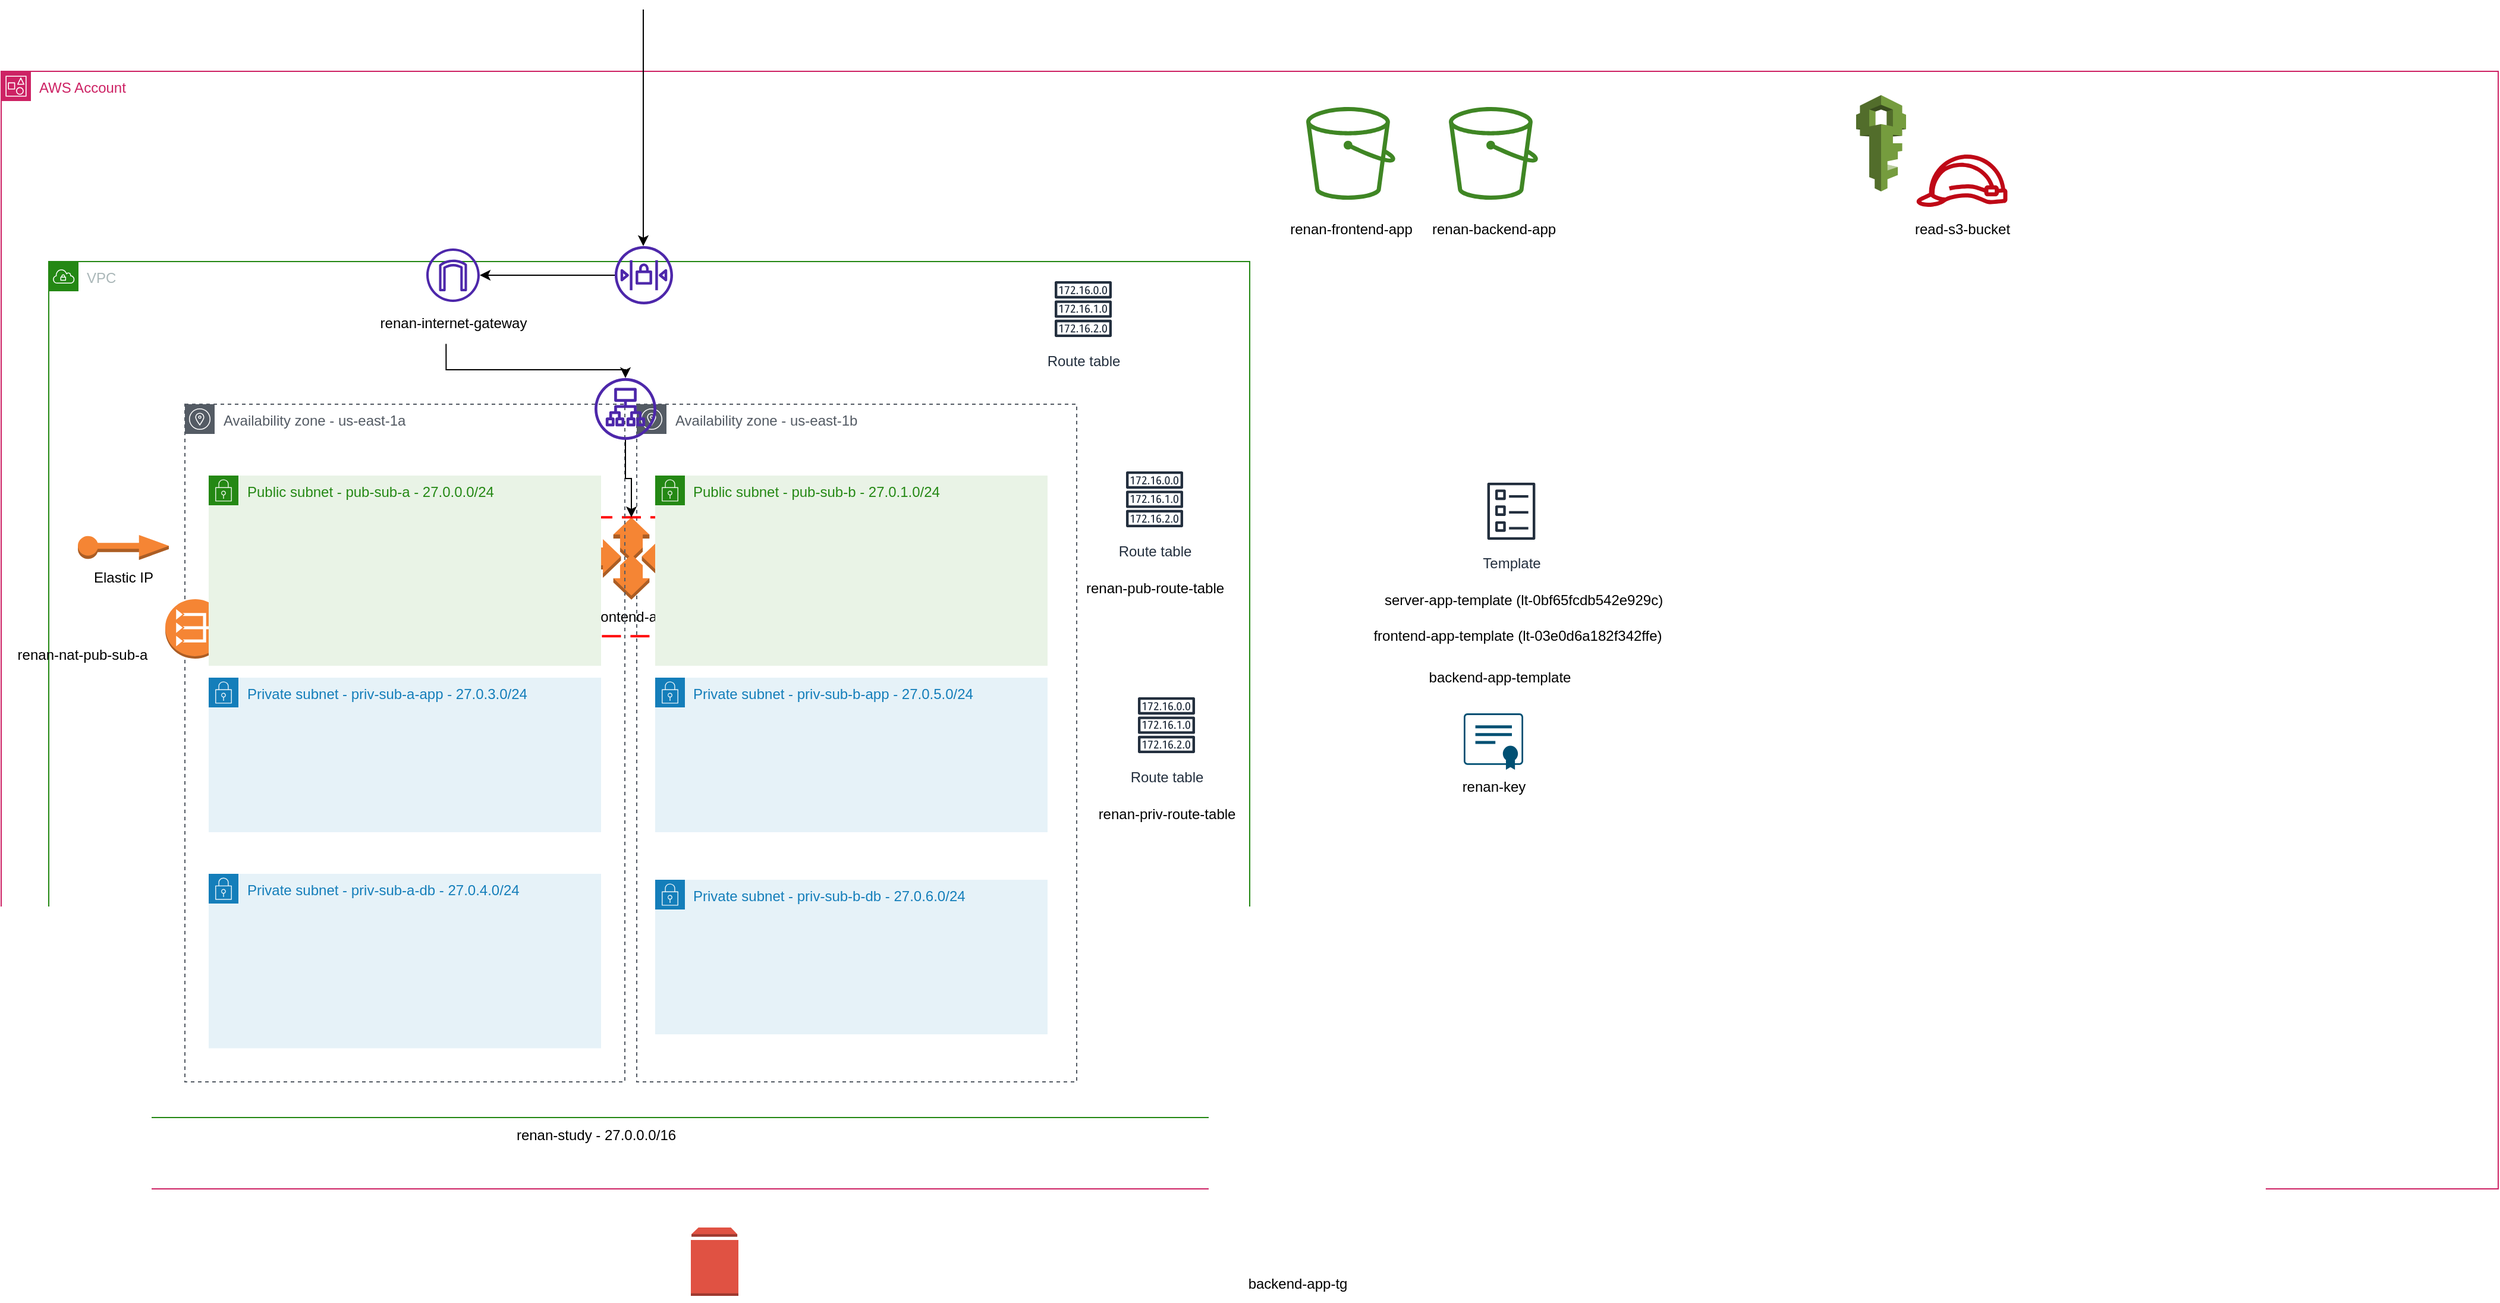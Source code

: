 <mxfile version="20.3.0" type="device" pages="4"><diagram id="g6zPjN5hQmcGlTHvR84m" name="Page-1"><mxGraphModel dx="2272" dy="2005" grid="0" gridSize="10" guides="1" tooltips="1" connect="1" arrows="1" fold="1" page="1" pageScale="1" pageWidth="850" pageHeight="1100" math="0" shadow="0"><root><mxCell id="0"/><mxCell id="1" parent="0"/><mxCell id="cFiiYRO0_QfTIxtKsf6z-2" value="VPC" style="points=[[0,0],[0.25,0],[0.5,0],[0.75,0],[1,0],[1,0.25],[1,0.5],[1,0.75],[1,1],[0.75,1],[0.5,1],[0.25,1],[0,1],[0,0.75],[0,0.5],[0,0.25]];outlineConnect=0;gradientColor=none;html=1;whiteSpace=wrap;fontSize=12;fontStyle=0;container=1;pointerEvents=0;collapsible=0;recursiveResize=0;shape=mxgraph.aws4.group;grIcon=mxgraph.aws4.group_vpc;strokeColor=#248814;fillColor=none;verticalAlign=top;align=left;spacingLeft=30;fontColor=#AAB7B8;dashed=0;" parent="1" vertex="1"><mxGeometry x="-680" y="-800" width="1010" height="720" as="geometry"/></mxCell><mxCell id="cFiiYRO0_QfTIxtKsf6z-46" value="" style="group" parent="cFiiYRO0_QfTIxtKsf6z-2" vertex="1" connectable="0"><mxGeometry x="494.5" y="120" width="384.5" height="570" as="geometry"/></mxCell><mxCell id="cFiiYRO0_QfTIxtKsf6z-9" value="Availability zone - us-east-1b" style="sketch=0;outlineConnect=0;gradientColor=none;html=1;whiteSpace=wrap;fontSize=12;fontStyle=0;shape=mxgraph.aws4.group;grIcon=mxgraph.aws4.group_availability_zone;strokeColor=#545B64;fillColor=none;verticalAlign=top;align=left;spacingLeft=30;fontColor=#545B64;dashed=1;" parent="cFiiYRO0_QfTIxtKsf6z-46" vertex="1"><mxGeometry width="370" height="570" as="geometry"/></mxCell><mxCell id="zwWRlUi4FJGImrIej54V-3" value="" style="group;fillColor=none;" parent="cFiiYRO0_QfTIxtKsf6z-46" vertex="1" connectable="0"><mxGeometry x="-49.5" y="95.09" width="135" height="114.65" as="geometry"/></mxCell><mxCell id="zwWRlUi4FJGImrIej54V-4" value="" style="outlineConnect=0;dashed=0;verticalLabelPosition=bottom;verticalAlign=top;align=center;html=1;shape=mxgraph.aws3.auto_scaling;fillColor=#F58534;gradientColor=none;" parent="zwWRlUi4FJGImrIej54V-3" vertex="1"><mxGeometry x="7.238" width="75.525" height="69.309" as="geometry"/></mxCell><mxCell id="zwWRlUi4FJGImrIej54V-5" value="frontend-asg" style="text;html=1;align=center;verticalAlign=middle;resizable=0;points=[];autosize=1;strokeColor=none;fillColor=none;" parent="zwWRlUi4FJGImrIej54V-3" vertex="1"><mxGeometry y="69.31" width="90" height="30" as="geometry"/></mxCell><mxCell id="zwWRlUi4FJGImrIej54V-6" value="" style="rounded=1;arcSize=10;dashed=1;strokeColor=#ff0000;fillColor=none;gradientColor=none;dashPattern=8 4;strokeWidth=2;" parent="zwWRlUi4FJGImrIej54V-3" vertex="1"><mxGeometry x="-45" width="180" height="100" as="geometry"/></mxCell><mxCell id="nehaa6SN-_z2PPndnj4K-9" value="" style="outlineConnect=0;dashed=0;verticalLabelPosition=bottom;verticalAlign=top;align=center;html=1;shape=mxgraph.aws3.vpc_nat_gateway;fillColor=#F58534;gradientColor=none;" parent="cFiiYRO0_QfTIxtKsf6z-46" vertex="1"><mxGeometry x="284.5" y="67" width="50" height="50" as="geometry"/></mxCell><mxCell id="cFiiYRO0_QfTIxtKsf6z-45" value="" style="group" parent="cFiiYRO0_QfTIxtKsf6z-2" vertex="1" connectable="0"><mxGeometry x="114.5" y="120" width="530" height="570" as="geometry"/></mxCell><mxCell id="cFiiYRO0_QfTIxtKsf6z-8" value="Availability zone - us-east-1a" style="sketch=0;outlineConnect=0;gradientColor=none;html=1;whiteSpace=wrap;fontSize=12;fontStyle=0;shape=mxgraph.aws4.group;grIcon=mxgraph.aws4.group_availability_zone;strokeColor=#545B64;fillColor=none;verticalAlign=top;align=left;spacingLeft=30;fontColor=#545B64;dashed=1;" parent="cFiiYRO0_QfTIxtKsf6z-45" vertex="1"><mxGeometry width="370" height="570" as="geometry"/></mxCell><mxCell id="cFiiYRO0_QfTIxtKsf6z-10" value="Private subnet - priv-sub-a-db - 27.0.4.0/24&lt;span style=&quot;&quot;&gt;&#9;&lt;/span&gt;" style="points=[[0,0],[0.25,0],[0.5,0],[0.75,0],[1,0],[1,0.25],[1,0.5],[1,0.75],[1,1],[0.75,1],[0.5,1],[0.25,1],[0,1],[0,0.75],[0,0.5],[0,0.25]];outlineConnect=0;gradientColor=none;html=1;whiteSpace=wrap;fontSize=12;fontStyle=0;container=1;pointerEvents=0;collapsible=0;recursiveResize=0;shape=mxgraph.aws4.group;grIcon=mxgraph.aws4.group_security_group;grStroke=0;strokeColor=#147EBA;fillColor=#E6F2F8;verticalAlign=top;align=left;spacingLeft=30;fontColor=#147EBA;dashed=0;" parent="cFiiYRO0_QfTIxtKsf6z-45" vertex="1"><mxGeometry x="20" y="395.05" width="330" height="146.733" as="geometry"/></mxCell><mxCell id="cFiiYRO0_QfTIxtKsf6z-61" value="" style="rounded=1;arcSize=10;dashed=1;strokeColor=#ff0000;fillColor=none;gradientColor=none;dashPattern=8 4;strokeWidth=2;" parent="cFiiYRO0_QfTIxtKsf6z-45" vertex="1"><mxGeometry x="50.5" y="90.294" width="70" height="101.584" as="geometry"/></mxCell><mxCell id="zwWRlUi4FJGImrIej54V-11" value="renan-bastion-sg" style="text;html=1;align=center;verticalAlign=middle;resizable=0;points=[];autosize=1;strokeColor=none;fillColor=none;" parent="cFiiYRO0_QfTIxtKsf6z-45" vertex="1"><mxGeometry x="30.5" y="191.88" width="110" height="30" as="geometry"/></mxCell><mxCell id="zwWRlUi4FJGImrIej54V-12" value="" style="group" parent="cFiiYRO0_QfTIxtKsf6z-45" vertex="1" connectable="0"><mxGeometry x="55.5" y="95.094" width="60" height="99.416" as="geometry"/></mxCell><mxCell id="cFiiYRO0_QfTIxtKsf6z-59" value="" style="outlineConnect=0;dashed=0;verticalLabelPosition=bottom;verticalAlign=top;align=center;html=1;shape=mxgraph.aws3.ec2;fillColor=#F58534;gradientColor=none;" parent="zwWRlUi4FJGImrIej54V-12" vertex="1"><mxGeometry x="5" width="50" height="69.416" as="geometry"/></mxCell><mxCell id="cFiiYRO0_QfTIxtKsf6z-60" value="Bastion" style="text;html=1;align=center;verticalAlign=middle;resizable=0;points=[];autosize=1;strokeColor=none;fillColor=none;" parent="zwWRlUi4FJGImrIej54V-12" vertex="1"><mxGeometry y="69.416" width="60" height="30" as="geometry"/></mxCell><mxCell id="zwWRlUi4FJGImrIej54V-13" value="frontend-app-tg" style="text;html=1;align=center;verticalAlign=middle;resizable=0;points=[];autosize=1;strokeColor=none;fillColor=none;" parent="cFiiYRO0_QfTIxtKsf6z-45" vertex="1"><mxGeometry x="240" y="191.88" width="110" height="30" as="geometry"/></mxCell><mxCell id="nehaa6SN-_z2PPndnj4K-8" value="" style="outlineConnect=0;dashed=0;verticalLabelPosition=bottom;verticalAlign=top;align=center;html=1;shape=mxgraph.aws3.vpc_nat_gateway;fillColor=#F58534;gradientColor=none;" parent="cFiiYRO0_QfTIxtKsf6z-45" vertex="1"><mxGeometry x="-16.5" y="164" width="50" height="50" as="geometry"/></mxCell><mxCell id="nehaa6SN-_z2PPndnj4K-12" value="" style="sketch=0;outlineConnect=0;fontColor=#232F3E;gradientColor=none;fillColor=#4D27AA;strokeColor=none;dashed=0;verticalLabelPosition=bottom;verticalAlign=top;align=center;html=1;fontSize=12;fontStyle=0;aspect=fixed;pointerEvents=1;shape=mxgraph.aws4.application_load_balancer;" parent="cFiiYRO0_QfTIxtKsf6z-45" vertex="1"><mxGeometry x="344.5" y="-22" width="52" height="52" as="geometry"/></mxCell><mxCell id="cFiiYRO0_QfTIxtKsf6z-5" value="Route table" style="sketch=0;outlineConnect=0;fontColor=#232F3E;gradientColor=none;strokeColor=#232F3E;fillColor=#ffffff;dashed=0;verticalLabelPosition=bottom;verticalAlign=top;align=center;html=1;fontSize=12;fontStyle=0;aspect=fixed;shape=mxgraph.aws4.resourceIcon;resIcon=mxgraph.aws4.route_table;" parent="cFiiYRO0_QfTIxtKsf6z-2" vertex="1"><mxGeometry x="840" y="10" width="60" height="60" as="geometry"/></mxCell><mxCell id="2fkVdIlLtW5KGDiFK2WH-4" value="" style="group" parent="cFiiYRO0_QfTIxtKsf6z-2" vertex="1" connectable="0"><mxGeometry x="24.5" y="230" width="76.5" height="51" as="geometry"/></mxCell><mxCell id="cFiiYRO0_QfTIxtKsf6z-63" value="" style="outlineConnect=0;dashed=0;verticalLabelPosition=bottom;verticalAlign=top;align=center;html=1;shape=mxgraph.aws3.elastic_ip;fillColor=#F58534;gradientColor=none;" parent="2fkVdIlLtW5KGDiFK2WH-4" vertex="1"><mxGeometry width="76.5" height="21" as="geometry"/></mxCell><mxCell id="cFiiYRO0_QfTIxtKsf6z-62" value="Elastic IP" style="text;html=1;strokeColor=none;fillColor=none;align=center;verticalAlign=middle;whiteSpace=wrap;rounded=0;" parent="2fkVdIlLtW5KGDiFK2WH-4" vertex="1"><mxGeometry x="8.25" y="21" width="60" height="30" as="geometry"/></mxCell><mxCell id="nehaa6SN-_z2PPndnj4K-5" value="" style="group" parent="cFiiYRO0_QfTIxtKsf6z-2" vertex="1" connectable="0"><mxGeometry x="870" y="360" width="140" height="120" as="geometry"/></mxCell><mxCell id="nehaa6SN-_z2PPndnj4K-6" value="Route table" style="sketch=0;outlineConnect=0;fontColor=#232F3E;gradientColor=none;strokeColor=#232F3E;fillColor=#ffffff;dashed=0;verticalLabelPosition=bottom;verticalAlign=top;align=center;html=1;fontSize=12;fontStyle=0;aspect=fixed;shape=mxgraph.aws4.resourceIcon;resIcon=mxgraph.aws4.route_table;" parent="nehaa6SN-_z2PPndnj4K-5" vertex="1"><mxGeometry x="40" width="60" height="60" as="geometry"/></mxCell><mxCell id="nehaa6SN-_z2PPndnj4K-7" value="renan-priv-route-table" style="text;html=1;align=center;verticalAlign=middle;resizable=0;points=[];autosize=1;strokeColor=none;fillColor=none;" parent="nehaa6SN-_z2PPndnj4K-5" vertex="1"><mxGeometry y="90" width="140" height="30" as="geometry"/></mxCell><mxCell id="nehaa6SN-_z2PPndnj4K-11" value="" style="group" parent="cFiiYRO0_QfTIxtKsf6z-2" vertex="1" connectable="0"><mxGeometry x="265" y="-11" width="150" height="78" as="geometry"/></mxCell><mxCell id="nehaa6SN-_z2PPndnj4K-10" value="" style="sketch=0;outlineConnect=0;fontColor=#232F3E;gradientColor=none;fillColor=#4D27AA;strokeColor=none;dashed=0;verticalLabelPosition=bottom;verticalAlign=top;align=center;html=1;fontSize=12;fontStyle=0;aspect=fixed;pointerEvents=1;shape=mxgraph.aws4.internet_gateway;" parent="nehaa6SN-_z2PPndnj4K-11" vertex="1"><mxGeometry x="52.5" width="45" height="45" as="geometry"/></mxCell><mxCell id="zwWRlUi4FJGImrIej54V-9" value="renan-internet-gateway" style="text;html=1;align=center;verticalAlign=middle;resizable=0;points=[];autosize=1;strokeColor=none;fillColor=none;" parent="nehaa6SN-_z2PPndnj4K-11" vertex="1"><mxGeometry y="48" width="150" height="30" as="geometry"/></mxCell><mxCell id="nehaa6SN-_z2PPndnj4K-14" style="edgeStyle=orthogonalEdgeStyle;rounded=0;orthogonalLoop=1;jettySize=auto;html=1;" parent="cFiiYRO0_QfTIxtKsf6z-2" source="nehaa6SN-_z2PPndnj4K-13" target="nehaa6SN-_z2PPndnj4K-10" edge="1"><mxGeometry relative="1" as="geometry"/></mxCell><mxCell id="nehaa6SN-_z2PPndnj4K-13" value="" style="sketch=0;outlineConnect=0;fontColor=#232F3E;gradientColor=none;fillColor=#4D27AA;strokeColor=none;dashed=0;verticalLabelPosition=bottom;verticalAlign=top;align=center;html=1;fontSize=12;fontStyle=0;aspect=fixed;pointerEvents=1;shape=mxgraph.aws4.network_access_control_list;labelBackgroundColor=default;labelBorderColor=none;" parent="cFiiYRO0_QfTIxtKsf6z-2" vertex="1"><mxGeometry x="476" y="-13" width="49" height="49" as="geometry"/></mxCell><mxCell id="zwWRlUi4FJGImrIej54V-7" style="edgeStyle=orthogonalEdgeStyle;rounded=0;orthogonalLoop=1;jettySize=auto;html=1;exitX=0.461;exitY=1.076;exitDx=0;exitDy=0;exitPerimeter=0;" parent="cFiiYRO0_QfTIxtKsf6z-2" source="zwWRlUi4FJGImrIej54V-9" target="nehaa6SN-_z2PPndnj4K-12" edge="1"><mxGeometry relative="1" as="geometry"><mxPoint x="270" y="56" as="sourcePoint"/><Array as="points"><mxPoint x="334" y="91"/><mxPoint x="485" y="91"/></Array></mxGeometry></mxCell><mxCell id="nehaa6SN-_z2PPndnj4K-16" style="edgeStyle=orthogonalEdgeStyle;rounded=0;orthogonalLoop=1;jettySize=auto;html=1;entryX=0.5;entryY=0;entryDx=0;entryDy=0;" parent="cFiiYRO0_QfTIxtKsf6z-2" source="nehaa6SN-_z2PPndnj4K-12" target="zwWRlUi4FJGImrIej54V-6" edge="1"><mxGeometry relative="1" as="geometry"/></mxCell><mxCell id="nehaa6SN-_z2PPndnj4K-3" value="renan-nat-pub-sub-a" style="text;html=1;align=center;verticalAlign=middle;resizable=0;points=[];autosize=1;strokeColor=none;fillColor=none;" parent="cFiiYRO0_QfTIxtKsf6z-2" vertex="1"><mxGeometry x="-37" y="316" width="130" height="30" as="geometry"/></mxCell><mxCell id="cFiiYRO0_QfTIxtKsf6z-28" value="AWS Account" style="points=[[0,0],[0.25,0],[0.5,0],[0.75,0],[1,0],[1,0.25],[1,0.5],[1,0.75],[1,1],[0.75,1],[0.5,1],[0.25,1],[0,1],[0,0.75],[0,0.5],[0,0.25]];outlineConnect=0;gradientColor=none;html=1;whiteSpace=wrap;fontSize=12;fontStyle=0;container=1;pointerEvents=0;collapsible=0;recursiveResize=0;shape=mxgraph.aws4.group;grIcon=mxgraph.aws4.group_account;strokeColor=#CD2264;fillColor=none;verticalAlign=top;align=left;spacingLeft=30;fontColor=#CD2264;dashed=0;" parent="1" vertex="1"><mxGeometry x="-720" y="-960" width="2100" height="940" as="geometry"/></mxCell><mxCell id="cFiiYRO0_QfTIxtKsf6z-19" value="Public subnet - pub-sub-b - 27.0.1.0/24&lt;span style=&quot;&quot;&gt;&#9;&lt;/span&gt;" style="points=[[0,0],[0.25,0],[0.5,0],[0.75,0],[1,0],[1,0.25],[1,0.5],[1,0.75],[1,1],[0.75,1],[0.5,1],[0.25,1],[0,1],[0,0.75],[0,0.5],[0,0.25]];outlineConnect=0;gradientColor=none;html=1;whiteSpace=wrap;fontSize=12;fontStyle=0;container=1;pointerEvents=0;collapsible=0;recursiveResize=0;shape=mxgraph.aws4.group;grIcon=mxgraph.aws4.group_security_group;grStroke=0;strokeColor=#248814;fillColor=#E9F3E6;verticalAlign=top;align=left;spacingLeft=30;fontColor=#248814;dashed=0;" parent="cFiiYRO0_QfTIxtKsf6z-28" vertex="1"><mxGeometry x="550" y="340" width="330" height="160" as="geometry"/></mxCell><mxCell id="cFiiYRO0_QfTIxtKsf6z-12" value="Public subnet - pub-sub-a - 27.0.0.0/24&lt;span style=&quot;&quot;&gt;&#9;&lt;/span&gt;" style="points=[[0,0],[0.25,0],[0.5,0],[0.75,0],[1,0],[1,0.25],[1,0.5],[1,0.75],[1,1],[0.75,1],[0.5,1],[0.25,1],[0,1],[0,0.75],[0,0.5],[0,0.25]];outlineConnect=0;gradientColor=none;html=1;whiteSpace=wrap;fontSize=12;fontStyle=0;container=1;pointerEvents=0;collapsible=0;recursiveResize=0;shape=mxgraph.aws4.group;grIcon=mxgraph.aws4.group_security_group;grStroke=0;strokeColor=#248814;fillColor=#E9F3E6;verticalAlign=top;align=left;spacingLeft=30;fontColor=#248814;dashed=0;" parent="cFiiYRO0_QfTIxtKsf6z-28" vertex="1"><mxGeometry x="174.5" y="340" width="330" height="160" as="geometry"/></mxCell><mxCell id="cFiiYRO0_QfTIxtKsf6z-29" value="" style="group" parent="cFiiYRO0_QfTIxtKsf6z-28" vertex="1" connectable="0"><mxGeometry x="1070" y="30" width="130" height="118" as="geometry"/></mxCell><mxCell id="cFiiYRO0_QfTIxtKsf6z-26" value="" style="sketch=0;outlineConnect=0;fontColor=#232F3E;gradientColor=none;fillColor=#3F8624;strokeColor=none;dashed=0;verticalLabelPosition=bottom;verticalAlign=top;align=center;html=1;fontSize=12;fontStyle=0;aspect=fixed;pointerEvents=1;shape=mxgraph.aws4.bucket;" parent="cFiiYRO0_QfTIxtKsf6z-29" vertex="1"><mxGeometry x="27.5" width="75" height="78" as="geometry"/></mxCell><mxCell id="cFiiYRO0_QfTIxtKsf6z-27" value="renan-frontend-app" style="text;html=1;align=center;verticalAlign=middle;resizable=0;points=[];autosize=1;strokeColor=none;fillColor=none;" parent="cFiiYRO0_QfTIxtKsf6z-29" vertex="1"><mxGeometry y="88" width="130" height="30" as="geometry"/></mxCell><mxCell id="cFiiYRO0_QfTIxtKsf6z-30" value="" style="group" parent="cFiiYRO0_QfTIxtKsf6z-28" vertex="1" connectable="0"><mxGeometry x="1190" y="30" width="130" height="118" as="geometry"/></mxCell><mxCell id="cFiiYRO0_QfTIxtKsf6z-31" value="" style="sketch=0;outlineConnect=0;fontColor=#232F3E;gradientColor=none;fillColor=#3F8624;strokeColor=none;dashed=0;verticalLabelPosition=bottom;verticalAlign=top;align=center;html=1;fontSize=12;fontStyle=0;aspect=fixed;pointerEvents=1;shape=mxgraph.aws4.bucket;" parent="cFiiYRO0_QfTIxtKsf6z-30" vertex="1"><mxGeometry x="27.5" width="75" height="78" as="geometry"/></mxCell><mxCell id="cFiiYRO0_QfTIxtKsf6z-32" value="renan-backend-app" style="text;html=1;align=center;verticalAlign=middle;resizable=0;points=[];autosize=1;strokeColor=none;fillColor=none;" parent="cFiiYRO0_QfTIxtKsf6z-30" vertex="1"><mxGeometry y="88" width="130" height="30" as="geometry"/></mxCell><mxCell id="cFiiYRO0_QfTIxtKsf6z-35" value="" style="sketch=0;outlineConnect=0;fontColor=#232F3E;gradientColor=none;fillColor=#BF0816;strokeColor=none;dashed=0;verticalLabelPosition=bottom;verticalAlign=top;align=center;html=1;fontSize=12;fontStyle=0;aspect=fixed;pointerEvents=1;shape=mxgraph.aws4.role;" parent="cFiiYRO0_QfTIxtKsf6z-28" vertex="1"><mxGeometry x="1610" y="70" width="78" height="44" as="geometry"/></mxCell><mxCell id="cFiiYRO0_QfTIxtKsf6z-36" value="" style="outlineConnect=0;dashed=0;verticalLabelPosition=bottom;verticalAlign=top;align=center;html=1;shape=mxgraph.aws3.iam;fillColor=#759C3E;gradientColor=none;" parent="cFiiYRO0_QfTIxtKsf6z-28" vertex="1"><mxGeometry x="1560" y="20" width="42" height="81" as="geometry"/></mxCell><mxCell id="cFiiYRO0_QfTIxtKsf6z-51" style="edgeStyle=orthogonalEdgeStyle;rounded=0;orthogonalLoop=1;jettySize=auto;html=1;" parent="cFiiYRO0_QfTIxtKsf6z-28" target="nehaa6SN-_z2PPndnj4K-13" edge="1"><mxGeometry relative="1" as="geometry"><Array as="points"><mxPoint x="540" y="-48"/><mxPoint x="540" y="-48"/></Array><mxPoint x="540" y="-52" as="sourcePoint"/><mxPoint x="539.5" y="120" as="targetPoint"/></mxGeometry></mxCell><mxCell id="cFiiYRO0_QfTIxtKsf6z-37" value="read-s3-bucket" style="text;html=1;align=center;verticalAlign=middle;resizable=0;points=[];autosize=1;strokeColor=none;fillColor=none;" parent="cFiiYRO0_QfTIxtKsf6z-28" vertex="1"><mxGeometry x="1599" y="118" width="100" height="30" as="geometry"/></mxCell><mxCell id="cFiiYRO0_QfTIxtKsf6z-49" value="" style="group" parent="cFiiYRO0_QfTIxtKsf6z-28" vertex="1" connectable="0"><mxGeometry x="900" y="330" width="140" height="120" as="geometry"/></mxCell><mxCell id="cFiiYRO0_QfTIxtKsf6z-48" value="Route table" style="sketch=0;outlineConnect=0;fontColor=#232F3E;gradientColor=none;strokeColor=#232F3E;fillColor=#ffffff;dashed=0;verticalLabelPosition=bottom;verticalAlign=top;align=center;html=1;fontSize=12;fontStyle=0;aspect=fixed;shape=mxgraph.aws4.resourceIcon;resIcon=mxgraph.aws4.route_table;" parent="cFiiYRO0_QfTIxtKsf6z-49" vertex="1"><mxGeometry x="40" width="60" height="60" as="geometry"/></mxCell><mxCell id="cFiiYRO0_QfTIxtKsf6z-47" value="renan-pub-route-table" style="text;html=1;align=center;verticalAlign=middle;resizable=0;points=[];autosize=1;strokeColor=none;fillColor=none;" parent="cFiiYRO0_QfTIxtKsf6z-49" vertex="1"><mxGeometry y="90" width="140" height="30" as="geometry"/></mxCell><mxCell id="cFiiYRO0_QfTIxtKsf6z-11" value="Private subnet - priv-sub-a-app - 27.0.3.0/24&lt;span style=&quot;&quot;&gt;&#9;&lt;/span&gt;" style="points=[[0,0],[0.25,0],[0.5,0],[0.75,0],[1,0],[1,0.25],[1,0.5],[1,0.75],[1,1],[0.75,1],[0.5,1],[0.25,1],[0,1],[0,0.75],[0,0.5],[0,0.25]];outlineConnect=0;gradientColor=none;html=1;whiteSpace=wrap;fontSize=12;fontStyle=0;container=1;pointerEvents=0;collapsible=0;recursiveResize=0;shape=mxgraph.aws4.group;grIcon=mxgraph.aws4.group_security_group;grStroke=0;strokeColor=#147EBA;fillColor=#E6F2F8;verticalAlign=top;align=left;spacingLeft=30;fontColor=#147EBA;dashed=0;" parent="cFiiYRO0_QfTIxtKsf6z-28" vertex="1"><mxGeometry x="174.5" y="510" width="330" height="130" as="geometry"/></mxCell><mxCell id="cFiiYRO0_QfTIxtKsf6z-17" value="Private subnet - priv-sub-b-db - 27.0.6.0/24&lt;span style=&quot;&quot;&gt;&#9;&lt;/span&gt;" style="points=[[0,0],[0.25,0],[0.5,0],[0.75,0],[1,0],[1,0.25],[1,0.5],[1,0.75],[1,1],[0.75,1],[0.5,1],[0.25,1],[0,1],[0,0.75],[0,0.5],[0,0.25]];outlineConnect=0;gradientColor=none;html=1;whiteSpace=wrap;fontSize=12;fontStyle=0;container=1;pointerEvents=0;collapsible=0;recursiveResize=0;shape=mxgraph.aws4.group;grIcon=mxgraph.aws4.group_security_group;grStroke=0;strokeColor=#147EBA;fillColor=#E6F2F8;verticalAlign=top;align=left;spacingLeft=30;fontColor=#147EBA;dashed=0;" parent="cFiiYRO0_QfTIxtKsf6z-28" vertex="1"><mxGeometry x="550" y="680" width="330" height="130" as="geometry"/></mxCell><mxCell id="cFiiYRO0_QfTIxtKsf6z-18" value="Private subnet - priv-sub-b-app - 27.0.5.0/24&lt;span style=&quot;&quot;&gt;&#9;&lt;/span&gt;" style="points=[[0,0],[0.25,0],[0.5,0],[0.75,0],[1,0],[1,0.25],[1,0.5],[1,0.75],[1,1],[0.75,1],[0.5,1],[0.25,1],[0,1],[0,0.75],[0,0.5],[0,0.25]];outlineConnect=0;gradientColor=none;html=1;whiteSpace=wrap;fontSize=12;fontStyle=0;container=1;pointerEvents=0;collapsible=0;recursiveResize=0;shape=mxgraph.aws4.group;grIcon=mxgraph.aws4.group_security_group;grStroke=0;strokeColor=#147EBA;fillColor=#E6F2F8;verticalAlign=top;align=left;spacingLeft=30;fontColor=#147EBA;dashed=0;" parent="cFiiYRO0_QfTIxtKsf6z-28" vertex="1"><mxGeometry x="550" y="510" width="330" height="130" as="geometry"/></mxCell><mxCell id="cFiiYRO0_QfTIxtKsf6z-21" value="Template" style="sketch=0;outlineConnect=0;fontColor=#232F3E;gradientColor=none;strokeColor=#232F3E;fillColor=#ffffff;dashed=0;verticalLabelPosition=bottom;verticalAlign=top;align=center;html=1;fontSize=12;fontStyle=0;aspect=fixed;shape=mxgraph.aws4.resourceIcon;resIcon=mxgraph.aws4.template;" parent="cFiiYRO0_QfTIxtKsf6z-28" vertex="1"><mxGeometry x="1240" y="340" width="60" height="60" as="geometry"/></mxCell><mxCell id="cFiiYRO0_QfTIxtKsf6z-25" value="server-app-template (lt-0bf65fcdb542e929c)" style="text;html=1;align=center;verticalAlign=middle;resizable=0;points=[];autosize=1;strokeColor=none;fillColor=none;" parent="cFiiYRO0_QfTIxtKsf6z-28" vertex="1"><mxGeometry x="1150" y="430" width="260" height="30" as="geometry"/></mxCell><mxCell id="cFiiYRO0_QfTIxtKsf6z-34" value="frontend-app-template (lt-03e0d6a182f342ffe)" style="text;html=1;align=center;verticalAlign=middle;resizable=0;points=[];autosize=1;strokeColor=none;fillColor=none;" parent="cFiiYRO0_QfTIxtKsf6z-28" vertex="1"><mxGeometry x="1140" y="460" width="270" height="30" as="geometry"/></mxCell><mxCell id="cFiiYRO0_QfTIxtKsf6z-22" value="renan-key" style="points=[[0.015,0.015,0],[0.25,0,0],[0.5,0,0],[0.75,0,0],[0.985,0.015,0],[1,0.22,0],[1,0.44,0],[1,0.67,0],[0.985,0.89,0],[0,0.22,0],[0,0.44,0],[0,0.67,0],[0.015,0.89,0],[0.25,0.91,0],[0.5,0.91,0],[0.785,0.955,0]];verticalLabelPosition=bottom;sketch=0;html=1;verticalAlign=top;aspect=fixed;align=center;pointerEvents=1;shape=mxgraph.cisco19.x509_certificate;fillColor=#005073;strokeColor=none;" parent="cFiiYRO0_QfTIxtKsf6z-28" vertex="1"><mxGeometry x="1230" y="540" width="50" height="47.5" as="geometry"/></mxCell><mxCell id="cFiiYRO0_QfTIxtKsf6z-4" value="renan-study - 27.0.0.0/16" style="text;html=1;align=center;verticalAlign=middle;resizable=0;points=[];autosize=1;strokeColor=none;fillColor=none;" parent="1" vertex="1"><mxGeometry x="-300" y="-80" width="160" height="30" as="geometry"/></mxCell><mxCell id="cFiiYRO0_QfTIxtKsf6z-23" value="" style="outlineConnect=0;dashed=0;verticalLabelPosition=bottom;verticalAlign=top;align=center;html=1;shape=mxgraph.aws3.volume;fillColor=#E05243;gradientColor=none;" parent="1" vertex="1"><mxGeometry x="-140" y="12.5" width="40" height="57.5" as="geometry"/></mxCell><mxCell id="nehaa6SN-_z2PPndnj4K-1" value="backend-app-template" style="text;html=1;align=center;verticalAlign=middle;resizable=0;points=[];autosize=1;strokeColor=none;fillColor=none;" parent="1" vertex="1"><mxGeometry x="470" y="-465" width="140" height="30" as="geometry"/></mxCell><mxCell id="nehaa6SN-_z2PPndnj4K-2" value="backend-app-tg" style="text;html=1;align=center;verticalAlign=middle;resizable=0;points=[];autosize=1;strokeColor=none;fillColor=none;" parent="1" vertex="1"><mxGeometry x="315" y="45" width="110" height="30" as="geometry"/></mxCell></root></mxGraphModel></diagram><diagram id="kKxhKoQwDqI4gYXBJdan" name="VPC-Subnets"><mxGraphModel dx="2272" dy="2005" grid="0" gridSize="10" guides="1" tooltips="1" connect="1" arrows="1" fold="1" page="1" pageScale="1" pageWidth="850" pageHeight="1100" math="0" shadow="0"><root><mxCell id="0"/><mxCell id="1" parent="0"/><mxCell id="pNB1S5EM3GYl4czdNyQ3-1" value="AWS Account" style="points=[[0,0],[0.25,0],[0.5,0],[0.75,0],[1,0],[1,0.25],[1,0.5],[1,0.75],[1,1],[0.75,1],[0.5,1],[0.25,1],[0,1],[0,0.75],[0,0.5],[0,0.25]];outlineConnect=0;gradientColor=none;html=1;whiteSpace=wrap;fontSize=12;fontStyle=0;container=1;pointerEvents=0;collapsible=0;recursiveResize=0;shape=mxgraph.aws4.group;grIcon=mxgraph.aws4.group_account;strokeColor=#CD2264;fillColor=none;verticalAlign=top;align=left;spacingLeft=30;fontColor=#CD2264;dashed=0;" parent="1" vertex="1"><mxGeometry x="-820" y="-1059" width="1055" height="737" as="geometry"/></mxCell><mxCell id="pNB1S5EM3GYl4czdNyQ3-24" value="VPC" style="points=[[0,0],[0.25,0],[0.5,0],[0.75,0],[1,0],[1,0.25],[1,0.5],[1,0.75],[1,1],[0.75,1],[0.5,1],[0.25,1],[0,1],[0,0.75],[0,0.5],[0,0.25]];outlineConnect=0;gradientColor=none;html=1;whiteSpace=wrap;fontSize=12;fontStyle=0;container=1;pointerEvents=0;collapsible=0;recursiveResize=0;shape=mxgraph.aws4.group;grIcon=mxgraph.aws4.group_vpc;strokeColor=#248814;fillColor=none;verticalAlign=top;align=left;spacingLeft=30;fontColor=#AAB7B8;dashed=0;" parent="pNB1S5EM3GYl4czdNyQ3-1" vertex="1"><mxGeometry x="13" y="56" width="1010" height="643" as="geometry"/></mxCell><mxCell id="pNB1S5EM3GYl4czdNyQ3-25" value="" style="group" parent="pNB1S5EM3GYl4czdNyQ3-24" vertex="1" connectable="0"><mxGeometry x="446" y="55" width="384.5" height="570" as="geometry"/></mxCell><mxCell id="pNB1S5EM3GYl4czdNyQ3-26" value="Availability zone - us-east-1b" style="sketch=0;outlineConnect=0;gradientColor=none;html=1;whiteSpace=wrap;fontSize=12;fontStyle=0;shape=mxgraph.aws4.group;grIcon=mxgraph.aws4.group_availability_zone;strokeColor=#545B64;fillColor=none;verticalAlign=top;align=left;spacingLeft=30;fontColor=#545B64;dashed=1;" parent="pNB1S5EM3GYl4czdNyQ3-25" vertex="1"><mxGeometry width="370" height="570" as="geometry"/></mxCell><mxCell id="pNB1S5EM3GYl4czdNyQ3-32" value="" style="group" parent="pNB1S5EM3GYl4czdNyQ3-24" vertex="1" connectable="0"><mxGeometry x="66" y="55" width="726" height="570" as="geometry"/></mxCell><mxCell id="pNB1S5EM3GYl4czdNyQ3-33" value="Availability zone - us-east-1a" style="sketch=0;outlineConnect=0;gradientColor=none;html=1;whiteSpace=wrap;fontSize=12;fontStyle=0;shape=mxgraph.aws4.group;grIcon=mxgraph.aws4.group_availability_zone;strokeColor=#545B64;fillColor=none;verticalAlign=top;align=left;spacingLeft=30;fontColor=#545B64;dashed=1;" parent="pNB1S5EM3GYl4czdNyQ3-32" vertex="1"><mxGeometry width="370" height="570" as="geometry"/></mxCell><mxCell id="pNB1S5EM3GYl4czdNyQ3-34" value="Private subnet - 27.0.3.0/24&lt;span style=&quot;&quot;&gt;&#9;&lt;/span&gt;" style="points=[[0,0],[0.25,0],[0.5,0],[0.75,0],[1,0],[1,0.25],[1,0.5],[1,0.75],[1,1],[0.75,1],[0.5,1],[0.25,1],[0,1],[0,0.75],[0,0.5],[0,0.25]];outlineConnect=0;gradientColor=none;html=1;whiteSpace=wrap;fontSize=12;fontStyle=0;container=1;pointerEvents=0;collapsible=0;recursiveResize=0;shape=mxgraph.aws4.group;grIcon=mxgraph.aws4.group_security_group;grStroke=0;strokeColor=#147EBA;fillColor=#E6F2F8;verticalAlign=top;align=left;spacingLeft=30;fontColor=#147EBA;dashed=0;" parent="pNB1S5EM3GYl4czdNyQ3-32" vertex="1"><mxGeometry x="20" y="395.05" width="330" height="159.95" as="geometry"/></mxCell><mxCell id="pNB1S5EM3GYl4czdNyQ3-18" value="Private subnet - 27.0.5.0/24&lt;span style=&quot;&quot;&gt;&#9;&lt;/span&gt;" style="points=[[0,0],[0.25,0],[0.5,0],[0.75,0],[1,0],[1,0.25],[1,0.5],[1,0.75],[1,1],[0.75,1],[0.5,1],[0.25,1],[0,1],[0,0.75],[0,0.5],[0,0.25]];outlineConnect=0;gradientColor=none;html=1;whiteSpace=wrap;fontSize=12;fontStyle=0;container=1;pointerEvents=0;collapsible=0;recursiveResize=0;shape=mxgraph.aws4.group;grIcon=mxgraph.aws4.group_security_group;grStroke=0;strokeColor=#147EBA;fillColor=#E6F2F8;verticalAlign=top;align=left;spacingLeft=30;fontColor=#147EBA;dashed=0;" parent="pNB1S5EM3GYl4czdNyQ3-32" vertex="1"><mxGeometry x="396" y="395.05" width="330" height="162" as="geometry"/></mxCell><mxCell id="pNB1S5EM3GYl4czdNyQ3-43" value="Route table" style="sketch=0;outlineConnect=0;fontColor=#232F3E;gradientColor=none;strokeColor=#232F3E;fillColor=#ffffff;dashed=0;verticalLabelPosition=bottom;verticalAlign=top;align=center;html=1;fontSize=12;fontStyle=0;aspect=fixed;shape=mxgraph.aws4.resourceIcon;resIcon=mxgraph.aws4.route_table;" parent="pNB1S5EM3GYl4czdNyQ3-24" vertex="1"><mxGeometry x="889" y="14" width="60" height="60" as="geometry"/></mxCell><mxCell id="pNB1S5EM3GYl4czdNyQ3-54" value="" style="sketch=0;outlineConnect=0;fontColor=#232F3E;gradientColor=none;fillColor=#4D27AA;strokeColor=none;dashed=0;verticalLabelPosition=bottom;verticalAlign=top;align=center;html=1;fontSize=12;fontStyle=0;aspect=fixed;pointerEvents=1;shape=mxgraph.aws4.network_access_control_list;labelBackgroundColor=default;labelBorderColor=none;" parent="pNB1S5EM3GYl4czdNyQ3-24" vertex="1"><mxGeometry x="476" y="-13" width="49" height="49" as="geometry"/></mxCell><mxCell id="pNB1S5EM3GYl4czdNyQ3-2" value="Public subnet - 27.0.1.0/24&lt;span style=&quot;&quot;&gt;&#9;&lt;/span&gt;" style="points=[[0,0],[0.25,0],[0.5,0],[0.75,0],[1,0],[1,0.25],[1,0.5],[1,0.75],[1,1],[0.75,1],[0.5,1],[0.25,1],[0,1],[0,0.75],[0,0.5],[0,0.25]];outlineConnect=0;gradientColor=none;html=1;whiteSpace=wrap;fontSize=12;fontStyle=0;container=1;pointerEvents=0;collapsible=0;recursiveResize=0;shape=mxgraph.aws4.group;grIcon=mxgraph.aws4.group_security_group;grStroke=0;strokeColor=#248814;fillColor=#E9F3E6;verticalAlign=top;align=left;spacingLeft=30;fontColor=#248814;dashed=0;" parent="pNB1S5EM3GYl4czdNyQ3-24" vertex="1"><mxGeometry x="461.5" y="115" width="330" height="160" as="geometry"/></mxCell><mxCell id="pNB1S5EM3GYl4czdNyQ3-66" value="" style="sketch=0;outlineConnect=0;fontColor=#232F3E;gradientColor=none;fillColor=#4D27AA;strokeColor=none;dashed=0;verticalLabelPosition=bottom;verticalAlign=top;align=center;html=1;fontSize=12;fontStyle=0;aspect=fixed;pointerEvents=1;shape=mxgraph.aws4.nat_gateway;labelBackgroundColor=default;labelBorderColor=none;" parent="pNB1S5EM3GYl4czdNyQ3-2" vertex="1"><mxGeometry x="284.5" y="64" width="43" height="43" as="geometry"/></mxCell><mxCell id="pNB1S5EM3GYl4czdNyQ3-17" value="Private subnet - 27.0.2.0/24&lt;span style=&quot;&quot;&gt;&#9;&lt;/span&gt;" style="points=[[0,0],[0.25,0],[0.5,0],[0.75,0],[1,0],[1,0.25],[1,0.5],[1,0.75],[1,1],[0.75,1],[0.5,1],[0.25,1],[0,1],[0,0.75],[0,0.5],[0,0.25]];outlineConnect=0;gradientColor=none;html=1;whiteSpace=wrap;fontSize=12;fontStyle=0;container=1;pointerEvents=0;collapsible=0;recursiveResize=0;shape=mxgraph.aws4.group;grIcon=mxgraph.aws4.group_security_group;grStroke=0;strokeColor=#147EBA;fillColor=#E6F2F8;verticalAlign=top;align=left;spacingLeft=30;fontColor=#147EBA;dashed=0;" parent="pNB1S5EM3GYl4czdNyQ3-24" vertex="1"><mxGeometry x="86" y="285" width="330" height="153" as="geometry"/></mxCell><mxCell id="pNB1S5EM3GYl4czdNyQ3-19" value="Private subnet - 27.0.4.0/24&lt;span style=&quot;&quot;&gt;&#9;&lt;/span&gt;" style="points=[[0,0],[0.25,0],[0.5,0],[0.75,0],[1,0],[1,0.25],[1,0.5],[1,0.75],[1,1],[0.75,1],[0.5,1],[0.25,1],[0,1],[0,0.75],[0,0.5],[0,0.25]];outlineConnect=0;gradientColor=none;html=1;whiteSpace=wrap;fontSize=12;fontStyle=0;container=1;pointerEvents=0;collapsible=0;recursiveResize=0;shape=mxgraph.aws4.group;grIcon=mxgraph.aws4.group_security_group;grStroke=0;strokeColor=#147EBA;fillColor=#E6F2F8;verticalAlign=top;align=left;spacingLeft=30;fontColor=#147EBA;dashed=0;" parent="pNB1S5EM3GYl4czdNyQ3-24" vertex="1"><mxGeometry x="461.5" y="285" width="330" height="151" as="geometry"/></mxCell><mxCell id="pNB1S5EM3GYl4czdNyQ3-14" value="" style="group" parent="pNB1S5EM3GYl4czdNyQ3-24" vertex="1" connectable="0"><mxGeometry x="849" y="126" width="140" height="120" as="geometry"/></mxCell><mxCell id="pNB1S5EM3GYl4czdNyQ3-15" value="Route table" style="sketch=0;outlineConnect=0;fontColor=#232F3E;gradientColor=none;strokeColor=#232F3E;fillColor=#ffffff;dashed=0;verticalLabelPosition=bottom;verticalAlign=top;align=center;html=1;fontSize=12;fontStyle=0;aspect=fixed;shape=mxgraph.aws4.resourceIcon;resIcon=mxgraph.aws4.route_table;" parent="pNB1S5EM3GYl4czdNyQ3-14" vertex="1"><mxGeometry x="40" width="60" height="60" as="geometry"/></mxCell><mxCell id="pNB1S5EM3GYl4czdNyQ3-16" value="Public Route Table" style="text;html=1;align=center;verticalAlign=middle;resizable=0;points=[];autosize=1;strokeColor=none;fillColor=none;" parent="pNB1S5EM3GYl4czdNyQ3-14" vertex="1"><mxGeometry x="11" y="92" width="118" height="26" as="geometry"/></mxCell><mxCell id="pNB1S5EM3GYl4czdNyQ3-47" value="" style="group" parent="pNB1S5EM3GYl4czdNyQ3-24" vertex="1" connectable="0"><mxGeometry x="842" y="287" width="140" height="120" as="geometry"/></mxCell><mxCell id="pNB1S5EM3GYl4czdNyQ3-48" value="Route table" style="sketch=0;outlineConnect=0;fontColor=#232F3E;gradientColor=none;strokeColor=#232F3E;fillColor=#ffffff;dashed=0;verticalLabelPosition=bottom;verticalAlign=top;align=center;html=1;fontSize=12;fontStyle=0;aspect=fixed;shape=mxgraph.aws4.resourceIcon;resIcon=mxgraph.aws4.route_table;" parent="pNB1S5EM3GYl4czdNyQ3-47" vertex="1"><mxGeometry x="40" width="60" height="60" as="geometry"/></mxCell><mxCell id="pNB1S5EM3GYl4czdNyQ3-49" value="Private Route Table" style="text;html=1;align=center;verticalAlign=middle;resizable=0;points=[];autosize=1;strokeColor=none;fillColor=none;" parent="pNB1S5EM3GYl4czdNyQ3-47" vertex="1"><mxGeometry x="9" y="92" width="123" height="26" as="geometry"/></mxCell><mxCell id="pNB1S5EM3GYl4czdNyQ3-64" value="" style="sketch=0;outlineConnect=0;fontColor=#232F3E;gradientColor=none;fillColor=#4D27AA;strokeColor=none;dashed=0;verticalLabelPosition=bottom;verticalAlign=top;align=center;html=1;fontSize=12;fontStyle=0;aspect=fixed;pointerEvents=1;shape=mxgraph.aws4.internet_gateway;labelBackgroundColor=default;labelBorderColor=none;" parent="pNB1S5EM3GYl4czdNyQ3-24" vertex="1"><mxGeometry x="359" y="-11" width="47" height="47" as="geometry"/></mxCell><mxCell id="pNB1S5EM3GYl4czdNyQ3-3" value="Public subnet - 27.0.0.0/24&lt;span style=&quot;&quot;&gt;&#9;&lt;/span&gt;" style="points=[[0,0],[0.25,0],[0.5,0],[0.75,0],[1,0],[1,0.25],[1,0.5],[1,0.75],[1,1],[0.75,1],[0.5,1],[0.25,1],[0,1],[0,0.75],[0,0.5],[0,0.25]];outlineConnect=0;gradientColor=none;html=1;whiteSpace=wrap;fontSize=12;fontStyle=0;container=1;pointerEvents=0;collapsible=0;recursiveResize=0;shape=mxgraph.aws4.group;grIcon=mxgraph.aws4.group_security_group;grStroke=0;strokeColor=#248814;fillColor=#E9F3E6;verticalAlign=top;align=left;spacingLeft=30;fontColor=#248814;dashed=0;" parent="pNB1S5EM3GYl4czdNyQ3-24" vertex="1"><mxGeometry x="86" y="115" width="330" height="160" as="geometry"/></mxCell><mxCell id="pNB1S5EM3GYl4czdNyQ3-65" value="" style="sketch=0;outlineConnect=0;fontColor=#232F3E;gradientColor=none;fillColor=#4D27AA;strokeColor=none;dashed=0;verticalLabelPosition=bottom;verticalAlign=top;align=center;html=1;fontSize=12;fontStyle=0;aspect=fixed;pointerEvents=1;shape=mxgraph.aws4.nat_gateway;labelBackgroundColor=default;labelBorderColor=none;" parent="pNB1S5EM3GYl4czdNyQ3-3" vertex="1"><mxGeometry x="-1" y="65" width="43" height="43" as="geometry"/></mxCell><mxCell id="pNB1S5EM3GYl4czdNyQ3-57" value="VPC - 27.0.0.0/16" style="text;html=1;align=center;verticalAlign=middle;resizable=0;points=[];autosize=1;strokeColor=none;fillColor=none;" parent="pNB1S5EM3GYl4czdNyQ3-1" vertex="1"><mxGeometry x="461.5" y="707" width="113" height="26" as="geometry"/></mxCell></root></mxGraphModel></diagram><diagram name="presentation-tier" id="oHtWqRsM-NU8MZq-gpyn"><mxGraphModel dx="2272" dy="2005" grid="0" gridSize="10" guides="0" tooltips="1" connect="1" arrows="1" fold="1" page="1" pageScale="1" pageWidth="850" pageHeight="1100" math="0" shadow="0"><root><mxCell id="6Gs8y1wXPil1Gus2yfOG-0"/><mxCell id="6Gs8y1wXPil1Gus2yfOG-1" parent="6Gs8y1wXPil1Gus2yfOG-0"/><mxCell id="6Gs8y1wXPil1Gus2yfOG-3" value="&lt;span style=&quot;color: rgb(0, 0, 0); text-align: center;&quot;&gt;VPC - 27.0.0.0/16&lt;/span&gt;" style="points=[[0,0],[0.25,0],[0.5,0],[0.75,0],[1,0],[1,0.25],[1,0.5],[1,0.75],[1,1],[0.75,1],[0.5,1],[0.25,1],[0,1],[0,0.75],[0,0.5],[0,0.25]];outlineConnect=0;gradientColor=none;html=1;whiteSpace=wrap;fontSize=12;fontStyle=0;container=0;pointerEvents=0;collapsible=0;recursiveResize=0;shape=mxgraph.aws4.group;grIcon=mxgraph.aws4.group_vpc;strokeColor=#248814;fillColor=none;verticalAlign=top;align=left;spacingLeft=30;fontColor=#AAB7B8;dashed=0;dropTarget=0;" parent="6Gs8y1wXPil1Gus2yfOG-1" vertex="1"><mxGeometry x="-760" y="-887" width="1020" height="473" as="geometry"/></mxCell><mxCell id="6Gs8y1wXPil1Gus2yfOG-2" value="AWS Account" style="points=[[0,0],[0.25,0],[0.5,0],[0.75,0],[1,0],[1,0.25],[1,0.5],[1,0.75],[1,1],[0.75,1],[0.5,1],[0.25,1],[0,1],[0,0.75],[0,0.5],[0,0.25]];outlineConnect=0;gradientColor=none;html=1;whiteSpace=wrap;fontSize=12;fontStyle=0;container=0;pointerEvents=0;collapsible=0;recursiveResize=0;shape=mxgraph.aws4.group;grIcon=mxgraph.aws4.group_account;strokeColor=#CD2264;fillColor=none;verticalAlign=top;align=left;spacingLeft=30;fontColor=#CD2264;dashed=0;connectable=0;allowArrows=0;dropTarget=0;" parent="6Gs8y1wXPil1Gus2yfOG-1" vertex="1"><mxGeometry x="-816" y="-957" width="1454" height="576" as="geometry"/></mxCell><mxCell id="6Gs8y1wXPil1Gus2yfOG-10" value="Route table" style="sketch=0;outlineConnect=0;fontColor=#232F3E;gradientColor=none;strokeColor=#232F3E;fillColor=#ffffff;dashed=0;verticalLabelPosition=bottom;verticalAlign=top;align=center;html=1;fontSize=12;fontStyle=0;aspect=fixed;shape=mxgraph.aws4.resourceIcon;resIcon=mxgraph.aws4.route_table;" parent="6Gs8y1wXPil1Gus2yfOG-1" vertex="1"><mxGeometry x="157" y="-874" width="60" height="60" as="geometry"/></mxCell><mxCell id="vR52MWDCJu3vfVHiS3mT-3" style="edgeStyle=orthogonalEdgeStyle;rounded=0;orthogonalLoop=1;jettySize=auto;html=1;startArrow=classic;startFill=1;" parent="6Gs8y1wXPil1Gus2yfOG-1" source="6Gs8y1wXPil1Gus2yfOG-11" target="6Gs8y1wXPil1Gus2yfOG-22" edge="1"><mxGeometry relative="1" as="geometry"/></mxCell><mxCell id="6Gs8y1wXPil1Gus2yfOG-11" value="" style="sketch=0;outlineConnect=0;fontColor=#232F3E;gradientColor=none;fillColor=#4D27AA;strokeColor=none;dashed=0;verticalLabelPosition=bottom;verticalAlign=top;align=center;html=1;fontSize=12;fontStyle=0;aspect=fixed;pointerEvents=1;shape=mxgraph.aws4.network_access_control_list;labelBackgroundColor=default;labelBorderColor=none;" parent="6Gs8y1wXPil1Gus2yfOG-1" vertex="1"><mxGeometry x="-207" y="-915" width="50" height="50" as="geometry"/></mxCell><mxCell id="6Gs8y1wXPil1Gus2yfOG-16" value="" style="group;dropTarget=0;" parent="6Gs8y1wXPil1Gus2yfOG-1" vertex="1" connectable="0"><mxGeometry x="117" y="-630" width="140" height="120" as="geometry"/></mxCell><mxCell id="6Gs8y1wXPil1Gus2yfOG-17" value="Route table" style="sketch=0;outlineConnect=0;fontColor=#232F3E;gradientColor=none;strokeColor=#232F3E;fillColor=#ffffff;dashed=0;verticalLabelPosition=bottom;verticalAlign=top;align=center;html=1;fontSize=12;fontStyle=0;aspect=fixed;shape=mxgraph.aws4.resourceIcon;resIcon=mxgraph.aws4.route_table;" parent="6Gs8y1wXPil1Gus2yfOG-16" vertex="1"><mxGeometry x="40" width="60" height="60" as="geometry"/></mxCell><mxCell id="6Gs8y1wXPil1Gus2yfOG-18" value="Public Route Table" style="text;html=1;align=center;verticalAlign=middle;resizable=0;points=[];autosize=1;strokeColor=none;fillColor=none;" parent="6Gs8y1wXPil1Gus2yfOG-16" vertex="1"><mxGeometry x="10" y="90" width="120" height="30" as="geometry"/></mxCell><mxCell id="vR52MWDCJu3vfVHiS3mT-4" style="edgeStyle=orthogonalEdgeStyle;rounded=0;orthogonalLoop=1;jettySize=auto;html=1;startArrow=classic;startFill=1;entryX=0.5;entryY=0;entryDx=0;entryDy=0;" parent="6Gs8y1wXPil1Gus2yfOG-1" source="6Gs8y1wXPil1Gus2yfOG-22" target="vR52MWDCJu3vfVHiS3mT-13" edge="1"><mxGeometry relative="1" as="geometry"/></mxCell><mxCell id="6Gs8y1wXPil1Gus2yfOG-22" value="" style="sketch=0;outlineConnect=0;fontColor=#232F3E;gradientColor=none;fillColor=#4D27AA;strokeColor=none;dashed=0;verticalLabelPosition=bottom;verticalAlign=top;align=center;html=1;fontSize=12;fontStyle=0;aspect=fixed;pointerEvents=1;shape=mxgraph.aws4.internet_gateway;labelBackgroundColor=default;labelBorderColor=none;" parent="6Gs8y1wXPil1Gus2yfOG-1" vertex="1"><mxGeometry x="-330" y="-915" width="50" height="50" as="geometry"/></mxCell><mxCell id="vR52MWDCJu3vfVHiS3mT-2" style="edgeStyle=orthogonalEdgeStyle;rounded=0;orthogonalLoop=1;jettySize=auto;html=1;startArrow=classic;startFill=1;" parent="6Gs8y1wXPil1Gus2yfOG-1" source="vR52MWDCJu3vfVHiS3mT-1" target="6Gs8y1wXPil1Gus2yfOG-11" edge="1"><mxGeometry relative="1" as="geometry"/></mxCell><mxCell id="vR52MWDCJu3vfVHiS3mT-1" value="User" style="sketch=0;outlineConnect=0;fontColor=#232F3E;gradientColor=none;strokeColor=#232F3E;fillColor=#ffffff;dashed=0;verticalLabelPosition=bottom;verticalAlign=top;align=center;html=1;fontSize=12;fontStyle=0;aspect=fixed;shape=mxgraph.aws4.resourceIcon;resIcon=mxgraph.aws4.user;labelBackgroundColor=default;labelBorderColor=none;" parent="6Gs8y1wXPil1Gus2yfOG-1" vertex="1"><mxGeometry x="-212" y="-1076" width="60" height="60" as="geometry"/></mxCell><mxCell id="vR52MWDCJu3vfVHiS3mT-15" value="" style="group" parent="6Gs8y1wXPil1Gus2yfOG-1" vertex="1" connectable="0"><mxGeometry x="-335" y="-828" width="60" height="60" as="geometry"/></mxCell><mxCell id="vR52MWDCJu3vfVHiS3mT-13" value="" style="rounded=1;arcSize=10;dashed=1;strokeColor=#ff0000;fillColor=none;gradientColor=none;dashPattern=8 4;strokeWidth=2;labelBackgroundColor=default;labelBorderColor=none;" parent="vR52MWDCJu3vfVHiS3mT-15" vertex="1"><mxGeometry width="60" height="60" as="geometry"/></mxCell><mxCell id="vR52MWDCJu3vfVHiS3mT-0" value="" style="sketch=0;outlineConnect=0;fontColor=#232F3E;gradientColor=none;fillColor=#4D27AA;strokeColor=none;dashed=0;verticalLabelPosition=bottom;verticalAlign=top;align=center;html=1;fontSize=12;fontStyle=0;aspect=fixed;pointerEvents=1;shape=mxgraph.aws4.application_load_balancer;labelBackgroundColor=default;labelBorderColor=none;" parent="vR52MWDCJu3vfVHiS3mT-15" vertex="1"><mxGeometry x="5" y="5" width="50" height="50" as="geometry"/></mxCell><mxCell id="vR52MWDCJu3vfVHiS3mT-16" value="Region - us-east" style="points=[[0,0],[0.25,0],[0.5,0],[0.75,0],[1,0],[1,0.25],[1,0.5],[1,0.75],[1,1],[0.75,1],[0.5,1],[0.25,1],[0,1],[0,0.75],[0,0.5],[0,0.25]];outlineConnect=0;gradientColor=none;html=1;whiteSpace=wrap;fontSize=12;fontStyle=0;container=0;pointerEvents=0;collapsible=0;recursiveResize=0;shape=mxgraph.aws4.group;grIcon=mxgraph.aws4.group_region;strokeColor=#147EBA;fillColor=none;verticalAlign=top;align=left;spacingLeft=30;fontColor=#147EBA;dashed=1;labelBackgroundColor=default;labelBorderColor=none;" parent="6Gs8y1wXPil1Gus2yfOG-1" vertex="1"><mxGeometry x="-788" y="-922" width="1408" height="525" as="geometry"/></mxCell><mxCell id="vR52MWDCJu3vfVHiS3mT-17" value="Auto Scaling group" style="points=[[0,0],[0.25,0],[0.5,0],[0.75,0],[1,0],[1,0.25],[1,0.5],[1,0.75],[1,1],[0.75,1],[0.5,1],[0.25,1],[0,1],[0,0.75],[0,0.5],[0,0.25]];outlineConnect=0;gradientColor=none;html=1;whiteSpace=wrap;fontSize=12;fontStyle=0;container=1;pointerEvents=0;collapsible=0;recursiveResize=0;shape=mxgraph.aws4.groupCenter;grIcon=mxgraph.aws4.group_auto_scaling_group;grStroke=1;strokeColor=#D86613;fillColor=none;verticalAlign=top;align=center;fontColor=#D86613;dashed=1;spacingTop=25;labelBackgroundColor=default;labelBorderColor=none;dropTarget=0;" parent="6Gs8y1wXPil1Gus2yfOG-1" vertex="1"><mxGeometry x="-718" y="-734" width="825" height="304" as="geometry"/></mxCell><mxCell id="vR52MWDCJu3vfVHiS3mT-6" value="" style="group;dropTarget=0;" parent="vR52MWDCJu3vfVHiS3mT-17" vertex="1" connectable="0"><mxGeometry x="432" y="52" width="370" height="240" as="geometry"/></mxCell><mxCell id="vR52MWDCJu3vfVHiS3mT-23" value="" style="group" parent="vR52MWDCJu3vfVHiS3mT-6" vertex="1" connectable="0"><mxGeometry width="370" height="240" as="geometry"/></mxCell><mxCell id="6Gs8y1wXPil1Gus2yfOG-5" value="Availability zone - us-east-1b" style="sketch=0;outlineConnect=0;gradientColor=none;html=1;whiteSpace=wrap;fontSize=12;fontStyle=0;shape=mxgraph.aws4.group;grIcon=mxgraph.aws4.group_availability_zone;strokeColor=#545B64;fillColor=none;verticalAlign=top;align=left;spacingLeft=30;fontColor=#545B64;dashed=1;connectable=0;allowArrows=0;" parent="vR52MWDCJu3vfVHiS3mT-23" vertex="1"><mxGeometry width="370" height="240" as="geometry"/></mxCell><mxCell id="6Gs8y1wXPil1Gus2yfOG-23" value="Public subnet - 27.0.0.0/24&lt;span style=&quot;&quot;&gt;&#9;&lt;/span&gt;" style="points=[[0,0],[0.25,0],[0.5,0],[0.75,0],[1,0],[1,0.25],[1,0.5],[1,0.75],[1,1],[0.75,1],[0.5,1],[0.25,1],[0,1],[0,0.75],[0,0.5],[0,0.25]];outlineConnect=0;gradientColor=none;html=1;whiteSpace=wrap;fontSize=12;fontStyle=0;container=1;pointerEvents=0;collapsible=0;recursiveResize=0;shape=mxgraph.aws4.group;grIcon=mxgraph.aws4.group_security_group;grStroke=0;strokeColor=#248814;fillColor=#E9F3E6;verticalAlign=top;align=left;spacingLeft=30;fontColor=#248814;dashed=0;" parent="vR52MWDCJu3vfVHiS3mT-23" vertex="1"><mxGeometry x="20" y="30" width="330" height="190" as="geometry"/></mxCell><mxCell id="vR52MWDCJu3vfVHiS3mT-18" style="edgeStyle=orthogonalEdgeStyle;rounded=0;orthogonalLoop=1;jettySize=auto;html=1;entryX=0.5;entryY=0;entryDx=0;entryDy=0;startArrow=classic;startFill=1;" parent="6Gs8y1wXPil1Gus2yfOG-1" source="vR52MWDCJu3vfVHiS3mT-0" target="vR52MWDCJu3vfVHiS3mT-17" edge="1"><mxGeometry relative="1" as="geometry"/></mxCell><mxCell id="vR52MWDCJu3vfVHiS3mT-20" value="" style="sketch=0;outlineConnect=0;fontColor=#232F3E;gradientColor=none;fillColor=#D45B07;strokeColor=none;dashed=0;verticalLabelPosition=bottom;verticalAlign=top;align=center;html=1;fontSize=12;fontStyle=0;aspect=fixed;pointerEvents=1;shape=mxgraph.aws4.instances;labelBackgroundColor=default;labelBorderColor=none;" parent="6Gs8y1wXPil1Gus2yfOG-1" vertex="1"><mxGeometry x="-125" y="-589" width="48" height="48" as="geometry"/></mxCell><mxCell id="vR52MWDCJu3vfVHiS3mT-5" value="" style="group;dropTarget=0;" parent="6Gs8y1wXPil1Gus2yfOG-1" vertex="1" connectable="0"><mxGeometry x="-697" y="-682" width="370" height="240" as="geometry"/></mxCell><mxCell id="vR52MWDCJu3vfVHiS3mT-22" value="" style="group" parent="vR52MWDCJu3vfVHiS3mT-5" vertex="1" connectable="0"><mxGeometry width="370" height="240" as="geometry"/></mxCell><mxCell id="6Gs8y1wXPil1Gus2yfOG-7" value="Availability zone - us-east-1a" style="sketch=0;outlineConnect=0;gradientColor=none;html=1;whiteSpace=wrap;fontSize=12;fontStyle=0;shape=mxgraph.aws4.group;grIcon=mxgraph.aws4.group_availability_zone;strokeColor=#545B64;fillColor=none;verticalAlign=top;align=left;spacingLeft=30;fontColor=#545B64;dashed=1;connectable=0;allowArrows=0;" parent="vR52MWDCJu3vfVHiS3mT-22" vertex="1"><mxGeometry width="370" height="240" as="geometry"/></mxCell><mxCell id="6Gs8y1wXPil1Gus2yfOG-12" value="Public subnet - 27.0.1.0/24&lt;span style=&quot;&quot;&gt;&#9;&lt;/span&gt;" style="points=[[0,0],[0.25,0],[0.5,0],[0.75,0],[1,0],[1,0.25],[1,0.5],[1,0.75],[1,1],[0.75,1],[0.5,1],[0.25,1],[0,1],[0,0.75],[0,0.5],[0,0.25]];outlineConnect=0;gradientColor=none;html=1;whiteSpace=wrap;fontSize=12;fontStyle=0;container=0;pointerEvents=0;collapsible=0;recursiveResize=0;shape=mxgraph.aws4.group;grIcon=mxgraph.aws4.group_security_group;grStroke=0;strokeColor=#248814;fillColor=#E9F3E6;verticalAlign=top;align=left;spacingLeft=30;fontColor=#248814;dashed=0;" parent="vR52MWDCJu3vfVHiS3mT-22" vertex="1"><mxGeometry x="20" y="32" width="330" height="190" as="geometry"/></mxCell><mxCell id="vR52MWDCJu3vfVHiS3mT-19" value="" style="sketch=0;outlineConnect=0;fontColor=#232F3E;gradientColor=none;fillColor=#D45B07;strokeColor=none;dashed=0;verticalLabelPosition=bottom;verticalAlign=top;align=center;html=1;fontSize=12;fontStyle=0;aspect=fixed;pointerEvents=1;shape=mxgraph.aws4.instances;labelBackgroundColor=default;labelBorderColor=none;" parent="6Gs8y1wXPil1Gus2yfOG-1" vertex="1"><mxGeometry x="-536" y="-589" width="48" height="48" as="geometry"/></mxCell><mxCell id="vR52MWDCJu3vfVHiS3mT-24" value="" style="rounded=1;arcSize=10;dashed=1;strokeColor=#ff0000;fillColor=none;gradientColor=none;dashPattern=8 4;strokeWidth=2;labelBackgroundColor=default;labelBorderColor=none;" parent="6Gs8y1wXPil1Gus2yfOG-1" vertex="1"><mxGeometry x="-555.5" y="-610" width="500" height="85.5" as="geometry"/></mxCell><mxCell id="1GYDiEPdWzoJf6l-_L5E-3" value="" style="group" parent="6Gs8y1wXPil1Gus2yfOG-1" vertex="1" connectable="0"><mxGeometry x="360" y="-880" width="110" height="90" as="geometry"/></mxCell><mxCell id="1GYDiEPdWzoJf6l-_L5E-0" value="" style="sketch=0;outlineConnect=0;fontColor=#232F3E;gradientColor=none;fillColor=#3F8624;strokeColor=none;dashed=0;verticalLabelPosition=bottom;verticalAlign=top;align=center;html=1;fontSize=12;fontStyle=0;aspect=fixed;pointerEvents=1;shape=mxgraph.aws4.bucket;labelBackgroundColor=default;labelBorderColor=none;" parent="1GYDiEPdWzoJf6l-_L5E-3" vertex="1"><mxGeometry x="27.095" width="54.81" height="57" as="geometry"/></mxCell><mxCell id="1GYDiEPdWzoJf6l-_L5E-1" value="Application Code" style="text;html=1;align=center;verticalAlign=middle;resizable=0;points=[];autosize=1;strokeColor=none;fillColor=none;" parent="1GYDiEPdWzoJf6l-_L5E-3" vertex="1"><mxGeometry y="67" width="109" height="26" as="geometry"/></mxCell><mxCell id="1GYDiEPdWzoJf6l-_L5E-6" value="" style="group" parent="6Gs8y1wXPil1Gus2yfOG-1" vertex="1" connectable="0"><mxGeometry x="360" y="-590" width="110" height="70" as="geometry"/></mxCell><mxCell id="1GYDiEPdWzoJf6l-_L5E-4" value="" style="sketch=0;outlineConnect=0;fontColor=#232F3E;gradientColor=none;fillColor=#BF0816;strokeColor=none;dashed=0;verticalLabelPosition=bottom;verticalAlign=top;align=center;html=1;fontSize=12;fontStyle=0;aspect=fixed;pointerEvents=1;shape=mxgraph.aws4.role;labelBackgroundColor=default;labelBorderColor=none;" parent="1GYDiEPdWzoJf6l-_L5E-6" vertex="1"><mxGeometry x="25.475" width="62.05" height="35" as="geometry"/></mxCell><mxCell id="1GYDiEPdWzoJf6l-_L5E-5" value="Role to access s3" style="text;html=1;align=center;verticalAlign=middle;resizable=0;points=[];autosize=1;strokeColor=none;fillColor=none;" parent="1GYDiEPdWzoJf6l-_L5E-6" vertex="1"><mxGeometry y="41" width="113" height="26" as="geometry"/></mxCell><mxCell id="1GYDiEPdWzoJf6l-_L5E-7" style="edgeStyle=orthogonalEdgeStyle;rounded=0;orthogonalLoop=1;jettySize=auto;html=1;entryX=0.517;entryY=1.137;entryDx=0;entryDy=0;entryPerimeter=0;startArrow=none;startFill=0;" parent="6Gs8y1wXPil1Gus2yfOG-1" source="1GYDiEPdWzoJf6l-_L5E-4" target="1GYDiEPdWzoJf6l-_L5E-1" edge="1"><mxGeometry relative="1" as="geometry"/></mxCell></root></mxGraphModel></diagram><diagram id="66qlh2xCI8kLPabCRRmo" name="applications-implementation"><mxGraphModel dx="1422" dy="905" grid="1" gridSize="10" guides="1" tooltips="1" connect="1" arrows="1" fold="1" page="1" pageScale="1" pageWidth="850" pageHeight="1100" math="0" shadow="0"><root><mxCell id="0"/><mxCell id="1" parent="0"/><mxCell id="hwfm3KwIGksOxSNnVfvW-1" value="" style="shape=image;verticalLabelPosition=bottom;labelBackgroundColor=default;verticalAlign=top;aspect=fixed;imageAspect=0;image=https://expressjs.com/images/express-facebook-share.png;" vertex="1" parent="1"><mxGeometry x="80" y="239.47" width="150" height="54.14" as="geometry"/></mxCell><mxCell id="hwfm3KwIGksOxSNnVfvW-2" value="" style="shape=image;verticalLabelPosition=bottom;labelBackgroundColor=default;verticalAlign=top;aspect=fixed;imageAspect=0;image=https://miro.medium.com/max/1400/1*POcSb9jzwC8iNDEGQ0xhOQ.png;" vertex="1" parent="1"><mxGeometry x="350" y="240.0" width="150" height="53.08" as="geometry"/></mxCell><mxCell id="hwfm3KwIGksOxSNnVfvW-3" value="" style="shape=image;verticalLabelPosition=bottom;labelBackgroundColor=default;verticalAlign=top;aspect=fixed;imageAspect=0;image=https://www.ovhcloud.com/sites/default/files/styles/large_screens_1x/public/2021-09/ECX-1909_Hero_PostgreSQL_600x400%402x.png;" vertex="1" parent="1"><mxGeometry x="600" y="244.18" width="150" height="44.71" as="geometry"/></mxCell><mxCell id="hwfm3KwIGksOxSNnVfvW-4" style="edgeStyle=orthogonalEdgeStyle;rounded=0;orthogonalLoop=1;jettySize=auto;html=1;exitX=1;exitY=0.75;exitDx=0;exitDy=0;entryX=0;entryY=0.75;entryDx=0;entryDy=0;" edge="1" parent="1" source="hwfm3KwIGksOxSNnVfvW-5" target="hwfm3KwIGksOxSNnVfvW-8"><mxGeometry relative="1" as="geometry"/></mxCell><mxCell id="hwfm3KwIGksOxSNnVfvW-5" value="Frontend&lt;br&gt;(Server Side Render)" style="rounded=0;whiteSpace=wrap;html=1;" vertex="1" parent="1"><mxGeometry x="95" y="170" width="120" height="60" as="geometry"/></mxCell><mxCell id="hwfm3KwIGksOxSNnVfvW-6" style="edgeStyle=orthogonalEdgeStyle;rounded=0;orthogonalLoop=1;jettySize=auto;html=1;entryX=0;entryY=0.5;entryDx=0;entryDy=0;entryPerimeter=0;" edge="1" parent="1" source="hwfm3KwIGksOxSNnVfvW-8" target="hwfm3KwIGksOxSNnVfvW-10"><mxGeometry relative="1" as="geometry"/></mxCell><mxCell id="hwfm3KwIGksOxSNnVfvW-7" style="edgeStyle=orthogonalEdgeStyle;rounded=0;orthogonalLoop=1;jettySize=auto;html=1;entryX=1;entryY=0.5;entryDx=0;entryDy=0;" edge="1" parent="1" source="hwfm3KwIGksOxSNnVfvW-8" target="hwfm3KwIGksOxSNnVfvW-5"><mxGeometry relative="1" as="geometry"/></mxCell><mxCell id="hwfm3KwIGksOxSNnVfvW-8" value="Backend" style="rounded=0;whiteSpace=wrap;html=1;" vertex="1" parent="1"><mxGeometry x="365" y="170" width="120" height="60" as="geometry"/></mxCell><mxCell id="hwfm3KwIGksOxSNnVfvW-9" style="edgeStyle=orthogonalEdgeStyle;rounded=0;orthogonalLoop=1;jettySize=auto;html=1;exitX=0;exitY=0;exitDx=0;exitDy=45;exitPerimeter=0;entryX=0.997;entryY=0.653;entryDx=0;entryDy=0;entryPerimeter=0;" edge="1" parent="1" source="hwfm3KwIGksOxSNnVfvW-10" target="hwfm3KwIGksOxSNnVfvW-8"><mxGeometry relative="1" as="geometry"><mxPoint x="490" y="210" as="targetPoint"/></mxGeometry></mxCell><mxCell id="hwfm3KwIGksOxSNnVfvW-10" value="Database" style="shape=cylinder3;whiteSpace=wrap;html=1;boundedLbl=1;backgroundOutline=1;size=15;fontSize=10;" vertex="1" parent="1"><mxGeometry x="650" y="165" width="50" height="70" as="geometry"/></mxCell></root></mxGraphModel></diagram></mxfile>